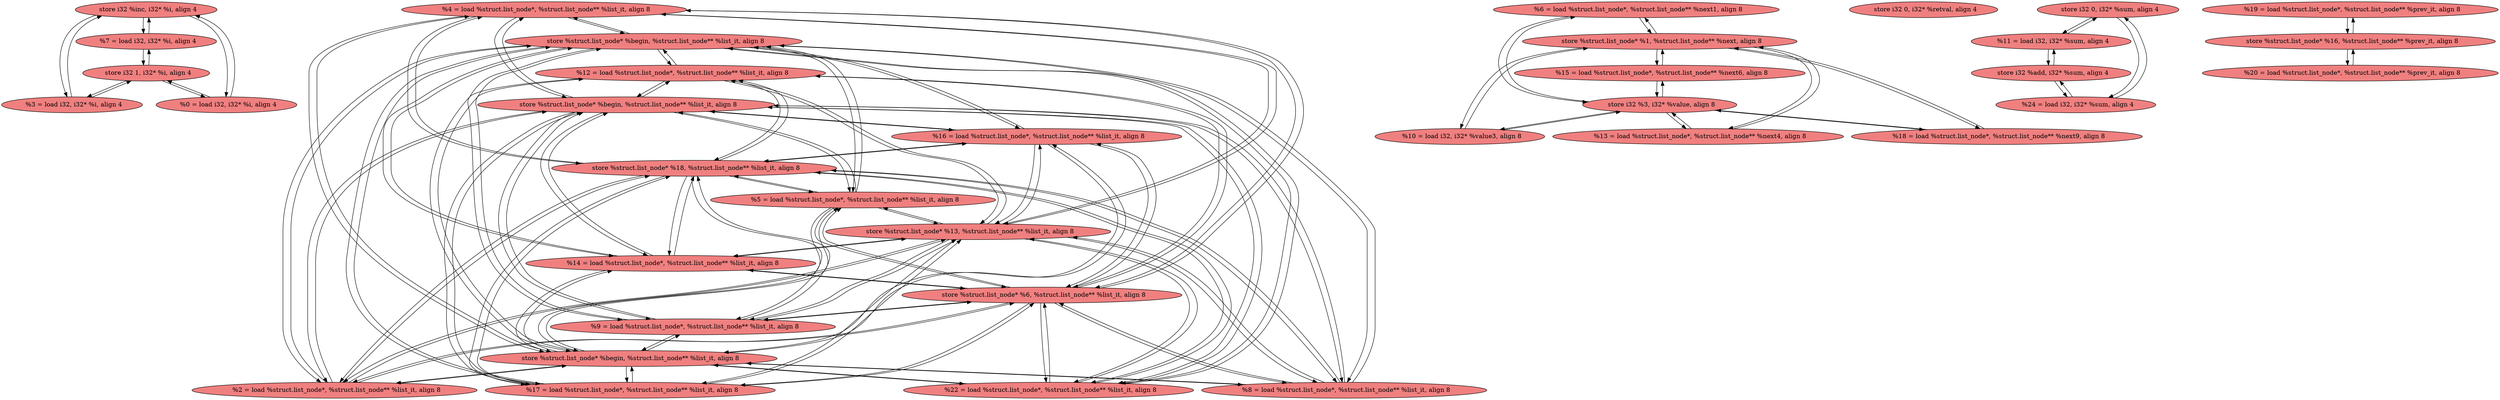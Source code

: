 
digraph G {


node34 [fillcolor=lightcoral,label="  store i32 %inc, i32* %i, align 4",shape=ellipse,style=filled ]
node30 [fillcolor=lightcoral,label="  %7 = load i32, i32* %i, align 4",shape=ellipse,style=filled ]
node28 [fillcolor=lightcoral,label="  %4 = load %struct.list_node*, %struct.list_node** %list_it, align 8",shape=ellipse,style=filled ]
node25 [fillcolor=lightcoral,label="  store %struct.list_node* %begin, %struct.list_node** %list_it, align 8",shape=ellipse,style=filled ]
node33 [fillcolor=lightcoral,label="  %2 = load %struct.list_node*, %struct.list_node** %list_it, align 8",shape=ellipse,style=filled ]
node22 [fillcolor=lightcoral,label="  %6 = load %struct.list_node*, %struct.list_node** %next1, align 8",shape=ellipse,style=filled ]
node35 [fillcolor=lightcoral,label="  store %struct.list_node* %begin, %struct.list_node** %list_it, align 8",shape=ellipse,style=filled ]
node21 [fillcolor=lightcoral,label="  store %struct.list_node* %1, %struct.list_node** %next, align 8",shape=ellipse,style=filled ]
node29 [fillcolor=lightcoral,label="  %3 = load i32, i32* %i, align 4",shape=ellipse,style=filled ]
node20 [fillcolor=lightcoral,label="  %10 = load i32, i32* %value3, align 8",shape=ellipse,style=filled ]
node19 [fillcolor=lightcoral,label="  store i32 0, i32* %retval, align 4",shape=ellipse,style=filled ]
node18 [fillcolor=lightcoral,label="  %0 = load i32, i32* %i, align 4",shape=ellipse,style=filled ]
node31 [fillcolor=lightcoral,label="  store i32 %3, i32* %value, align 8",shape=ellipse,style=filled ]
node17 [fillcolor=lightcoral,label="  store %struct.list_node* %6, %struct.list_node** %list_it, align 8",shape=ellipse,style=filled ]
node27 [fillcolor=lightcoral,label="  store i32 0, i32* %sum, align 4",shape=ellipse,style=filled ]
node16 [fillcolor=lightcoral,label="  %8 = load %struct.list_node*, %struct.list_node** %list_it, align 8",shape=ellipse,style=filled ]
node4 [fillcolor=lightcoral,label="  %22 = load %struct.list_node*, %struct.list_node** %list_it, align 8",shape=ellipse,style=filled ]
node8 [fillcolor=lightcoral,label="  %13 = load %struct.list_node*, %struct.list_node** %next4, align 8",shape=ellipse,style=filled ]
node26 [fillcolor=lightcoral,label="  %11 = load i32, i32* %sum, align 4",shape=ellipse,style=filled ]
node15 [fillcolor=lightcoral,label="  %18 = load %struct.list_node*, %struct.list_node** %next9, align 8",shape=ellipse,style=filled ]
node0 [fillcolor=lightcoral,label="  %19 = load %struct.list_node*, %struct.list_node** %prev_it, align 8",shape=ellipse,style=filled ]
node24 [fillcolor=lightcoral,label="  %24 = load i32, i32* %sum, align 4",shape=ellipse,style=filled ]
node11 [fillcolor=lightcoral,label="  store i32 %add, i32* %sum, align 4",shape=ellipse,style=filled ]
node3 [fillcolor=lightcoral,label="  store %struct.list_node* %16, %struct.list_node** %prev_it, align 8",shape=ellipse,style=filled ]
node2 [fillcolor=lightcoral,label="  %17 = load %struct.list_node*, %struct.list_node** %list_it, align 8",shape=ellipse,style=filled ]
node32 [fillcolor=lightcoral,label="  store %struct.list_node* %13, %struct.list_node** %list_it, align 8",shape=ellipse,style=filled ]
node12 [fillcolor=lightcoral,label="  %9 = load %struct.list_node*, %struct.list_node** %list_it, align 8",shape=ellipse,style=filled ]
node13 [fillcolor=lightcoral,label="  store i32 1, i32* %i, align 4",shape=ellipse,style=filled ]
node1 [fillcolor=lightcoral,label="  store %struct.list_node* %18, %struct.list_node** %list_it, align 8",shape=ellipse,style=filled ]
node6 [fillcolor=lightcoral,label="  %14 = load %struct.list_node*, %struct.list_node** %list_it, align 8",shape=ellipse,style=filled ]
node14 [fillcolor=lightcoral,label="  %5 = load %struct.list_node*, %struct.list_node** %list_it, align 8",shape=ellipse,style=filled ]
node7 [fillcolor=lightcoral,label="  %16 = load %struct.list_node*, %struct.list_node** %list_it, align 8",shape=ellipse,style=filled ]
node23 [fillcolor=lightcoral,label="  store %struct.list_node* %begin, %struct.list_node** %list_it, align 8",shape=ellipse,style=filled ]
node9 [fillcolor=lightcoral,label="  %12 = load %struct.list_node*, %struct.list_node** %list_it, align 8",shape=ellipse,style=filled ]
node5 [fillcolor=lightcoral,label="  %15 = load %struct.list_node*, %struct.list_node** %next6, align 8",shape=ellipse,style=filled ]
node10 [fillcolor=lightcoral,label="  %20 = load %struct.list_node*, %struct.list_node** %prev_it, align 8",shape=ellipse,style=filled ]

node35->node7 [ ]
node7->node35 [ ]
node25->node6 [ ]
node16->node35 [ ]
node35->node16 [ ]
node12->node35 [ ]
node34->node30 [ ]
node30->node34 [ ]
node21->node5 [ ]
node4->node17 [ ]
node17->node7 [ ]
node17->node6 [ ]
node6->node17 [ ]
node35->node33 [ ]
node12->node32 [ ]
node33->node35 [ ]
node9->node25 [ ]
node25->node9 [ ]
node6->node35 [ ]
node6->node25 [ ]
node17->node9 [ ]
node35->node2 [ ]
node9->node32 [ ]
node9->node17 [ ]
node16->node17 [ ]
node25->node14 [ ]
node17->node33 [ ]
node33->node17 [ ]
node32->node14 [ ]
node7->node17 [ ]
node35->node14 [ ]
node32->node12 [ ]
node14->node35 [ ]
node14->node32 [ ]
node31->node15 [ ]
node15->node31 [ ]
node27->node26 [ ]
node18->node13 [ ]
node13->node18 [ ]
node14->node25 [ ]
node29->node13 [ ]
node34->node18 [ ]
node18->node34 [ ]
node28->node32 [ ]
node9->node23 [ ]
node6->node1 [ ]
node1->node6 [ ]
node23->node9 [ ]
node33->node23 [ ]
node32->node9 [ ]
node29->node34 [ ]
node23->node7 [ ]
node14->node1 [ ]
node17->node16 [ ]
node12->node23 [ ]
node22->node21 [ ]
node30->node13 [ ]
node31->node8 [ ]
node32->node28 [ ]
node31->node20 [ ]
node4->node25 [ ]
node4->node32 [ ]
node2->node32 [ ]
node20->node31 [ ]
node35->node9 [ ]
node16->node1 [ ]
node2->node17 [ ]
node1->node16 [ ]
node6->node23 [ ]
node12->node25 [ ]
node17->node2 [ ]
node32->node6 [ ]
node23->node6 [ ]
node6->node32 [ ]
node33->node32 [ ]
node25->node7 [ ]
node11->node26 [ ]
node26->node27 [ ]
node32->node4 [ ]
node35->node6 [ ]
node16->node25 [ ]
node23->node2 [ ]
node4->node1 [ ]
node7->node25 [ ]
node13->node29 [ ]
node7->node1 [ ]
node31->node5 [ ]
node1->node7 [ ]
node23->node33 [ ]
node24->node11 [ ]
node10->node3 [ ]
node25->node12 [ ]
node0->node3 [ ]
node34->node29 [ ]
node14->node17 [ ]
node17->node14 [ ]
node32->node2 [ ]
node5->node21 [ ]
node17->node4 [ ]
node13->node30 [ ]
node7->node32 [ ]
node21->node15 [ ]
node23->node28 [ ]
node25->node16 [ ]
node28->node25 [ ]
node9->node1 [ ]
node21->node22 [ ]
node28->node1 [ ]
node8->node31 [ ]
node15->node21 [ ]
node5->node31 [ ]
node1->node14 [ ]
node32->node7 [ ]
node23->node12 [ ]
node25->node33 [ ]
node3->node0 [ ]
node1->node9 [ ]
node1->node12 [ ]
node26->node11 [ ]
node4->node23 [ ]
node12->node1 [ ]
node9->node35 [ ]
node25->node28 [ ]
node2->node1 [ ]
node28->node23 [ ]
node35->node28 [ ]
node33->node1 [ ]
node12->node17 [ ]
node17->node12 [ ]
node7->node23 [ ]
node2->node25 [ ]
node28->node35 [ ]
node2->node23 [ ]
node35->node12 [ ]
node23->node14 [ ]
node28->node17 [ ]
node17->node28 [ ]
node24->node27 [ ]
node27->node24 [ ]
node4->node35 [ ]
node1->node4 [ ]
node8->node21 [ ]
node21->node8 [ ]
node20->node21 [ ]
node23->node4 [ ]
node14->node23 [ ]
node21->node20 [ ]
node3->node10 [ ]
node25->node4 [ ]
node32->node33 [ ]
node2->node35 [ ]
node11->node24 [ ]
node31->node22 [ ]
node33->node25 [ ]
node22->node31 [ ]
node1->node33 [ ]
node16->node23 [ ]
node25->node2 [ ]
node23->node16 [ ]
node32->node16 [ ]
node35->node4 [ ]
node16->node32 [ ]
node1->node28 [ ]
node1->node2 [ ]


}
